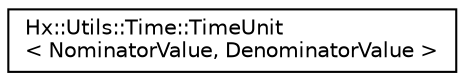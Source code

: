 digraph "Graphical Class Hierarchy"
{
  edge [fontname="Helvetica",fontsize="10",labelfontname="Helvetica",labelfontsize="10"];
  node [fontname="Helvetica",fontsize="10",shape=record];
  rankdir="LR";
  Node0 [label="Hx::Utils::Time::TimeUnit\l\< NominatorValue, DenominatorValue \>",height=0.2,width=0.4,color="black", fillcolor="white", style="filled",URL="$structHx_1_1Utils_1_1Time_1_1TimeUnit.html"];
}
